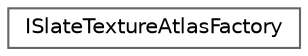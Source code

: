 digraph "Graphical Class Hierarchy"
{
 // INTERACTIVE_SVG=YES
 // LATEX_PDF_SIZE
  bgcolor="transparent";
  edge [fontname=Helvetica,fontsize=10,labelfontname=Helvetica,labelfontsize=10];
  node [fontname=Helvetica,fontsize=10,shape=box,height=0.2,width=0.4];
  rankdir="LR";
  Node0 [id="Node000000",label="ISlateTextureAtlasFactory",height=0.2,width=0.4,color="grey40", fillcolor="white", style="filled",URL="$d7/d4b/classISlateTextureAtlasFactory.html",tooltip="A factory capable of generating a texture atlas or shader resource for textures too big to be in an a..."];
}

